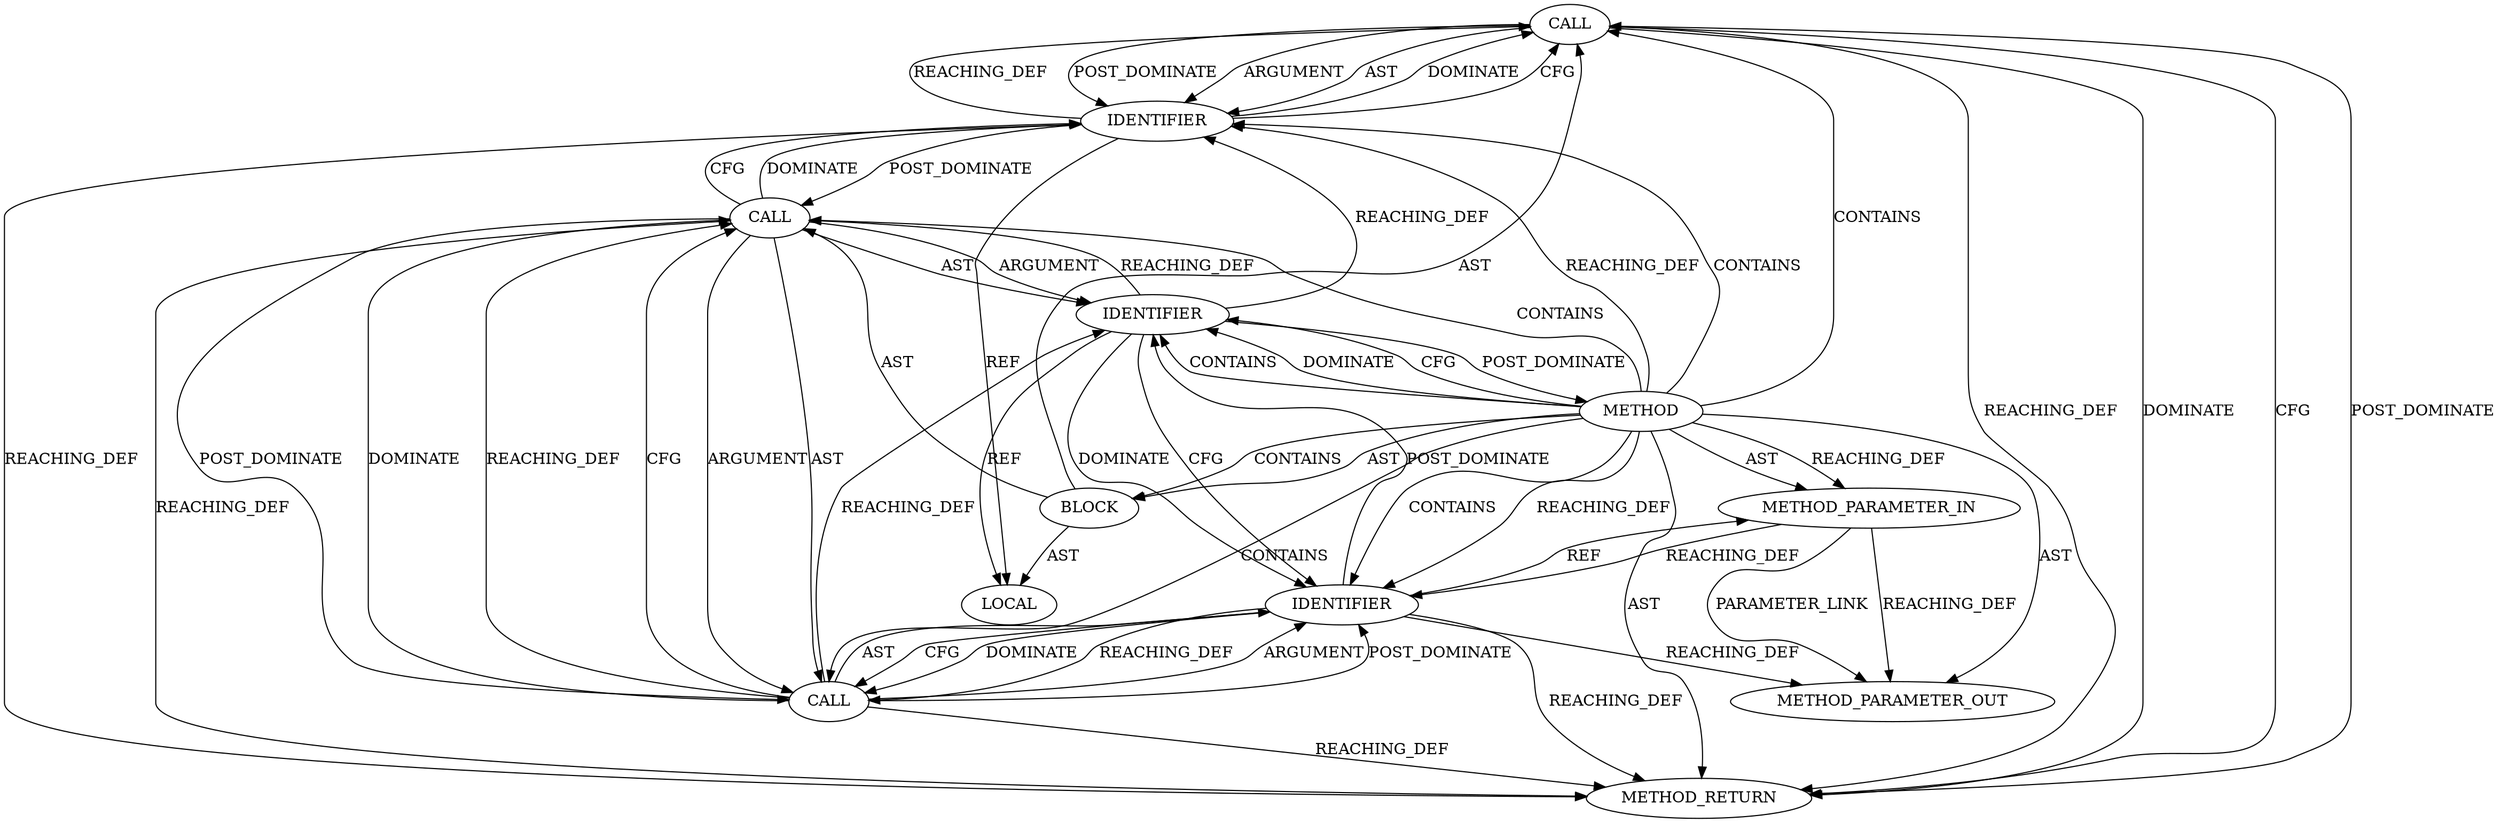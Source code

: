 digraph {
  17663 [label=CALL ORDER=3 ARGUMENT_INDEX=-1 CODE="kfree(ctx)" COLUMN_NUMBER=2 METHOD_FULL_NAME="kfree" LINE_NUMBER=2496 TYPE_FULL_NAME="<empty>" DISPATCH_TYPE="STATIC_DISPATCH" SIGNATURE="" NAME="kfree"]
  17657 [label=BLOCK ORDER=2 ARGUMENT_INDEX=-1 CODE="{
	struct tls_sw_context_tx *ctx = tls_sw_ctx_tx(tls_ctx);

	kfree(ctx);
}" COLUMN_NUMBER=1 LINE_NUMBER=2493 TYPE_FULL_NAME="void"]
  17656 [label=METHOD_PARAMETER_IN ORDER=1 CODE="struct tls_context *tls_ctx" IS_VARIADIC=false COLUMN_NUMBER=25 LINE_NUMBER=2492 TYPE_FULL_NAME="tls_context*" EVALUATION_STRATEGY="BY_VALUE" INDEX=1 NAME="tls_ctx"]
  17659 [label=CALL ORDER=2 ARGUMENT_INDEX=-1 CODE="*ctx = tls_sw_ctx_tx(tls_ctx)" COLUMN_NUMBER=27 METHOD_FULL_NAME="<operator>.assignment" LINE_NUMBER=2494 TYPE_FULL_NAME="<empty>" DISPATCH_TYPE="STATIC_DISPATCH" SIGNATURE="" NAME="<operator>.assignment"]
  17664 [label=IDENTIFIER ORDER=1 ARGUMENT_INDEX=1 CODE="ctx" COLUMN_NUMBER=8 LINE_NUMBER=2496 TYPE_FULL_NAME="tls_sw_context_tx*" NAME="ctx"]
  17661 [label=CALL ORDER=2 ARGUMENT_INDEX=2 CODE="tls_sw_ctx_tx(tls_ctx)" COLUMN_NUMBER=34 METHOD_FULL_NAME="tls_sw_ctx_tx" LINE_NUMBER=2494 TYPE_FULL_NAME="<empty>" DISPATCH_TYPE="STATIC_DISPATCH" SIGNATURE="" NAME="tls_sw_ctx_tx"]
  17662 [label=IDENTIFIER ORDER=1 ARGUMENT_INDEX=1 CODE="tls_ctx" COLUMN_NUMBER=48 LINE_NUMBER=2494 TYPE_FULL_NAME="tls_context*" NAME="tls_ctx"]
  21701 [label=METHOD_PARAMETER_OUT ORDER=1 CODE="struct tls_context *tls_ctx" IS_VARIADIC=false COLUMN_NUMBER=25 LINE_NUMBER=2492 TYPE_FULL_NAME="tls_context*" EVALUATION_STRATEGY="BY_VALUE" INDEX=1 NAME="tls_ctx"]
  17665 [label=METHOD_RETURN ORDER=3 CODE="RET" COLUMN_NUMBER=1 LINE_NUMBER=2492 TYPE_FULL_NAME="void" EVALUATION_STRATEGY="BY_VALUE"]
  17660 [label=IDENTIFIER ORDER=1 ARGUMENT_INDEX=1 CODE="ctx" COLUMN_NUMBER=28 LINE_NUMBER=2494 TYPE_FULL_NAME="tls_sw_context_tx*" NAME="ctx"]
  17655 [label=METHOD COLUMN_NUMBER=1 LINE_NUMBER=2492 COLUMN_NUMBER_END=1 IS_EXTERNAL=false SIGNATURE="void tls_sw_free_ctx_tx (tls_context*)" NAME="tls_sw_free_ctx_tx" AST_PARENT_TYPE="TYPE_DECL" AST_PARENT_FULL_NAME="tls_sw.c:<global>" ORDER=55 CODE="void tls_sw_free_ctx_tx(struct tls_context *tls_ctx)
{
	struct tls_sw_context_tx *ctx = tls_sw_ctx_tx(tls_ctx);

	kfree(ctx);
}" FULL_NAME="tls_sw_free_ctx_tx" LINE_NUMBER_END=2497 FILENAME="tls_sw.c"]
  17658 [label=LOCAL ORDER=1 CODE="struct tls_sw_context_tx* ctx" COLUMN_NUMBER=27 LINE_NUMBER=2494 TYPE_FULL_NAME="tls_sw_context_tx*" NAME="ctx"]
  17661 -> 17662 [label=ARGUMENT ]
  17661 -> 17662 [label=POST_DOMINATE ]
  17659 -> 17661 [label=ARGUMENT ]
  17663 -> 17665 [label=REACHING_DEF VARIABLE="kfree(ctx)"]
  17655 -> 17664 [label=CONTAINS ]
  17655 -> 17665 [label=AST ]
  17661 -> 17660 [label=REACHING_DEF VARIABLE="tls_sw_ctx_tx(tls_ctx)"]
  17662 -> 21701 [label=REACHING_DEF VARIABLE="tls_ctx"]
  17655 -> 17657 [label=CONTAINS ]
  17660 -> 17658 [label=REF ]
  17655 -> 17664 [label=REACHING_DEF VARIABLE=""]
  17664 -> 17663 [label=DOMINATE ]
  17662 -> 17661 [label=CFG ]
  17664 -> 17663 [label=CFG ]
  17655 -> 17660 [label=CONTAINS ]
  17656 -> 21701 [label=PARAMETER_LINK ]
  17659 -> 17660 [label=AST ]
  17659 -> 17660 [label=ARGUMENT ]
  17659 -> 17661 [label=AST ]
  17655 -> 17660 [label=DOMINATE ]
  17661 -> 17665 [label=REACHING_DEF VARIABLE="tls_sw_ctx_tx(tls_ctx)"]
  17655 -> 17662 [label=CONTAINS ]
  17655 -> 17660 [label=CFG ]
  17656 -> 17662 [label=REACHING_DEF VARIABLE="tls_ctx"]
  17659 -> 17661 [label=POST_DOMINATE ]
  17663 -> 17665 [label=DOMINATE ]
  17657 -> 17658 [label=AST ]
  17665 -> 17663 [label=POST_DOMINATE ]
  17664 -> 17665 [label=REACHING_DEF VARIABLE="ctx"]
  17661 -> 17659 [label=DOMINATE ]
  17655 -> 17656 [label=REACHING_DEF VARIABLE=""]
  17655 -> 17659 [label=CONTAINS ]
  17655 -> 17663 [label=CONTAINS ]
  17660 -> 17655 [label=POST_DOMINATE ]
  17655 -> 17662 [label=REACHING_DEF VARIABLE=""]
  17660 -> 17664 [label=REACHING_DEF VARIABLE="ctx"]
  17662 -> 17661 [label=DOMINATE ]
  17664 -> 17658 [label=REF ]
  17660 -> 17659 [label=REACHING_DEF VARIABLE="ctx"]
  17655 -> 21701 [label=AST ]
  17663 -> 17665 [label=CFG ]
  17655 -> 17656 [label=AST ]
  17659 -> 17665 [label=REACHING_DEF VARIABLE="*ctx = tls_sw_ctx_tx(tls_ctx)"]
  17662 -> 17665 [label=REACHING_DEF VARIABLE="tls_ctx"]
  17661 -> 17659 [label=REACHING_DEF VARIABLE="tls_sw_ctx_tx(tls_ctx)"]
  17660 -> 17662 [label=CFG ]
  17664 -> 17663 [label=REACHING_DEF VARIABLE="ctx"]
  17656 -> 21701 [label=REACHING_DEF VARIABLE="tls_ctx"]
  17661 -> 17659 [label=CFG ]
  17657 -> 17663 [label=AST ]
  17662 -> 17661 [label=REACHING_DEF VARIABLE="tls_ctx"]
  17664 -> 17659 [label=POST_DOMINATE ]
  17663 -> 17664 [label=POST_DOMINATE ]
  17655 -> 17657 [label=AST ]
  17662 -> 17656 [label=REF ]
  17663 -> 17664 [label=ARGUMENT ]
  17657 -> 17659 [label=AST ]
  17661 -> 17662 [label=AST ]
  17663 -> 17664 [label=AST ]
  17655 -> 17661 [label=CONTAINS ]
  17660 -> 17662 [label=DOMINATE ]
  17662 -> 17660 [label=POST_DOMINATE ]
  17659 -> 17664 [label=CFG ]
  17659 -> 17664 [label=DOMINATE ]
}
